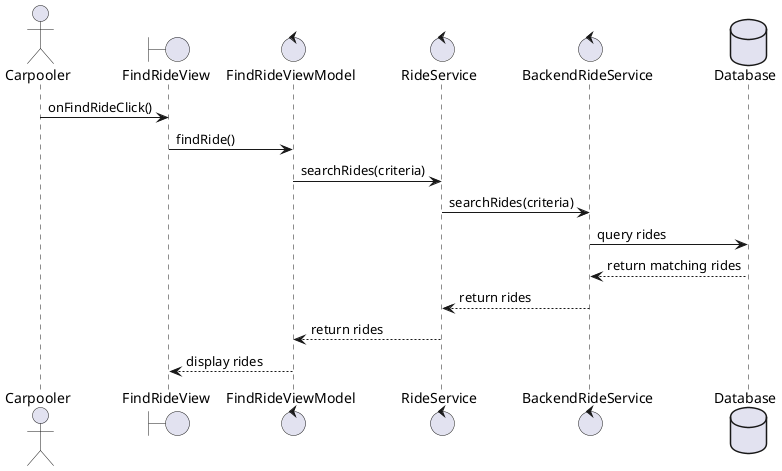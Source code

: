 @startuml
actor Carpooler
boundary FindRideView
control FindRideViewModel
control RideService
control BackendRideService
database Database

Carpooler -> FindRideView : onFindRideClick()
FindRideView -> FindRideViewModel : findRide()
FindRideViewModel -> RideService : searchRides(criteria)
RideService -> BackendRideService : searchRides(criteria)
BackendRideService -> Database : query rides
Database --> BackendRideService : return matching rides
BackendRideService --> RideService : return rides
RideService --> FindRideViewModel : return rides
FindRideViewModel --> FindRideView : display rides
@enduml

